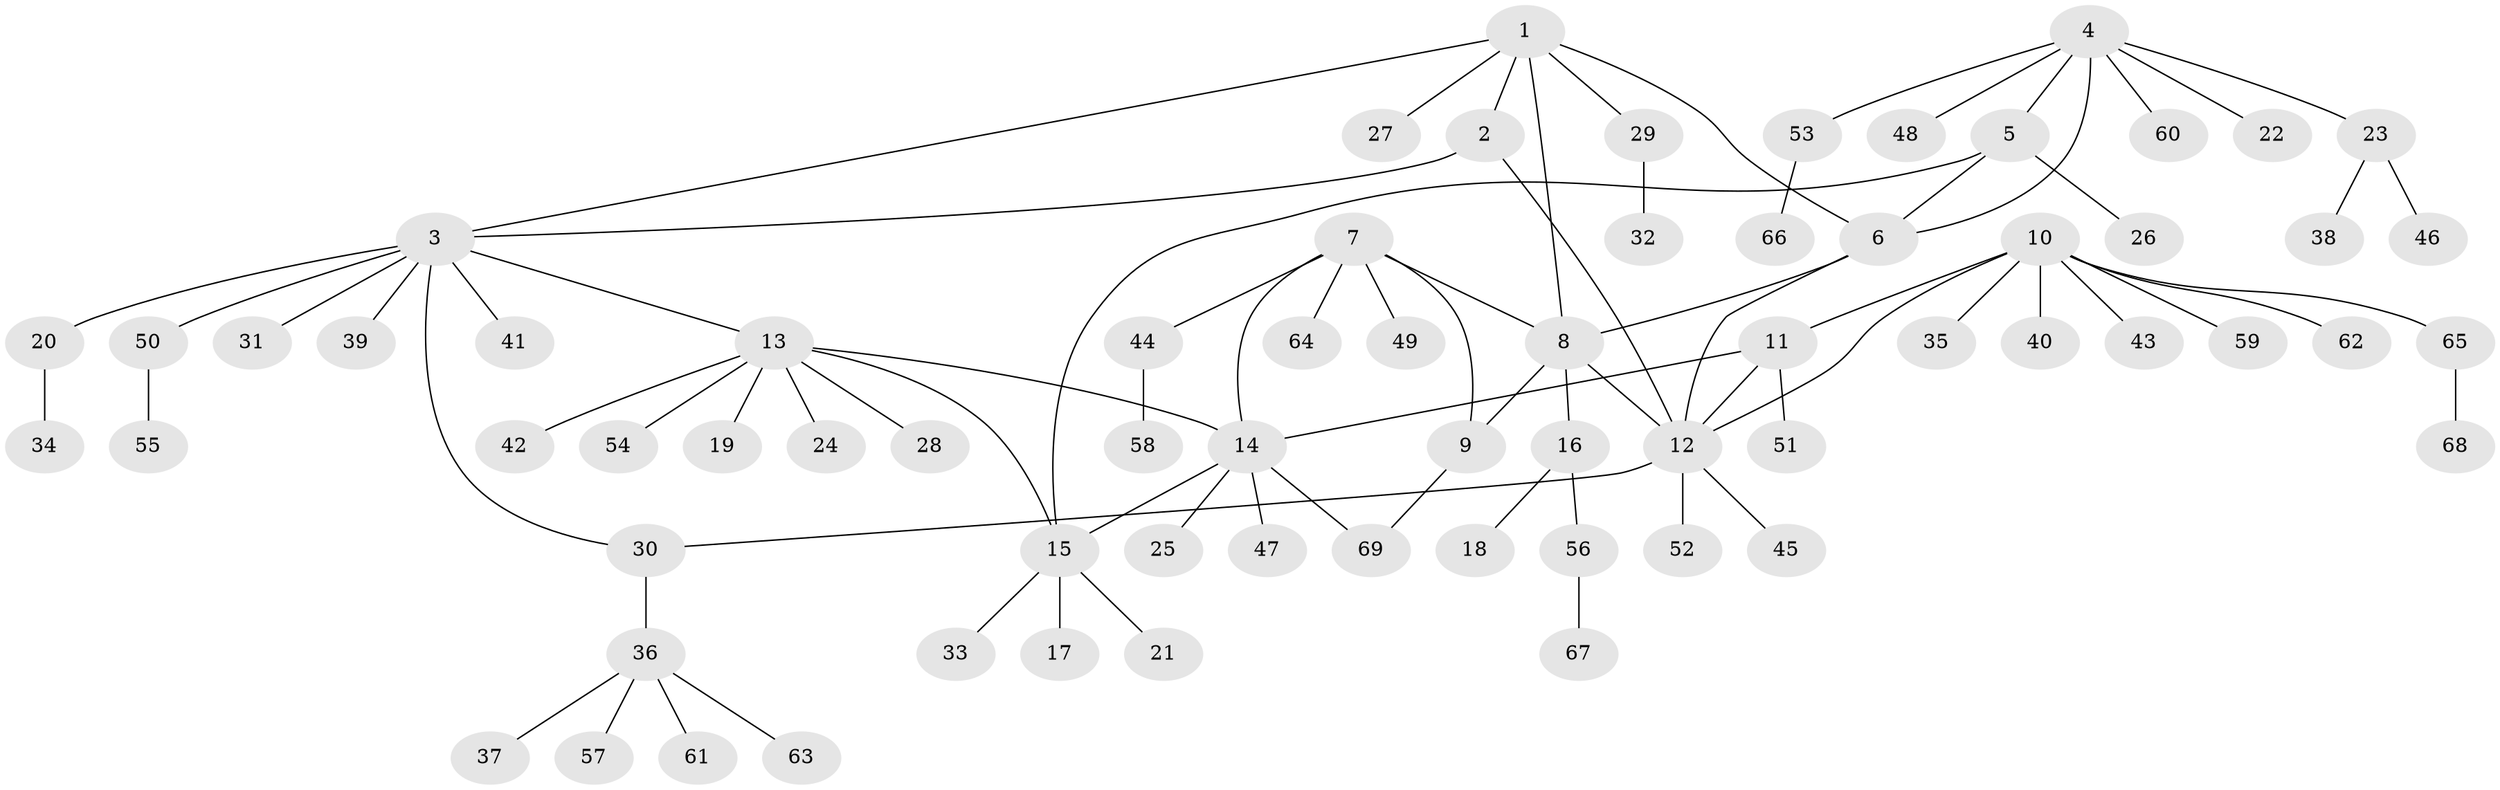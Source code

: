 // Generated by graph-tools (version 1.1) at 2025/15/03/09/25 04:15:59]
// undirected, 69 vertices, 81 edges
graph export_dot {
graph [start="1"]
  node [color=gray90,style=filled];
  1;
  2;
  3;
  4;
  5;
  6;
  7;
  8;
  9;
  10;
  11;
  12;
  13;
  14;
  15;
  16;
  17;
  18;
  19;
  20;
  21;
  22;
  23;
  24;
  25;
  26;
  27;
  28;
  29;
  30;
  31;
  32;
  33;
  34;
  35;
  36;
  37;
  38;
  39;
  40;
  41;
  42;
  43;
  44;
  45;
  46;
  47;
  48;
  49;
  50;
  51;
  52;
  53;
  54;
  55;
  56;
  57;
  58;
  59;
  60;
  61;
  62;
  63;
  64;
  65;
  66;
  67;
  68;
  69;
  1 -- 2;
  1 -- 3;
  1 -- 6;
  1 -- 8;
  1 -- 27;
  1 -- 29;
  2 -- 3;
  2 -- 12;
  3 -- 13;
  3 -- 20;
  3 -- 30;
  3 -- 31;
  3 -- 39;
  3 -- 41;
  3 -- 50;
  4 -- 5;
  4 -- 6;
  4 -- 22;
  4 -- 23;
  4 -- 48;
  4 -- 53;
  4 -- 60;
  5 -- 6;
  5 -- 15;
  5 -- 26;
  6 -- 8;
  6 -- 12;
  7 -- 8;
  7 -- 9;
  7 -- 14;
  7 -- 44;
  7 -- 49;
  7 -- 64;
  8 -- 9;
  8 -- 12;
  8 -- 16;
  9 -- 69;
  10 -- 11;
  10 -- 12;
  10 -- 35;
  10 -- 40;
  10 -- 43;
  10 -- 59;
  10 -- 62;
  10 -- 65;
  11 -- 12;
  11 -- 14;
  11 -- 51;
  12 -- 30;
  12 -- 45;
  12 -- 52;
  13 -- 14;
  13 -- 15;
  13 -- 19;
  13 -- 24;
  13 -- 28;
  13 -- 42;
  13 -- 54;
  14 -- 15;
  14 -- 25;
  14 -- 47;
  14 -- 69;
  15 -- 17;
  15 -- 21;
  15 -- 33;
  16 -- 18;
  16 -- 56;
  20 -- 34;
  23 -- 38;
  23 -- 46;
  29 -- 32;
  30 -- 36;
  36 -- 37;
  36 -- 57;
  36 -- 61;
  36 -- 63;
  44 -- 58;
  50 -- 55;
  53 -- 66;
  56 -- 67;
  65 -- 68;
}
